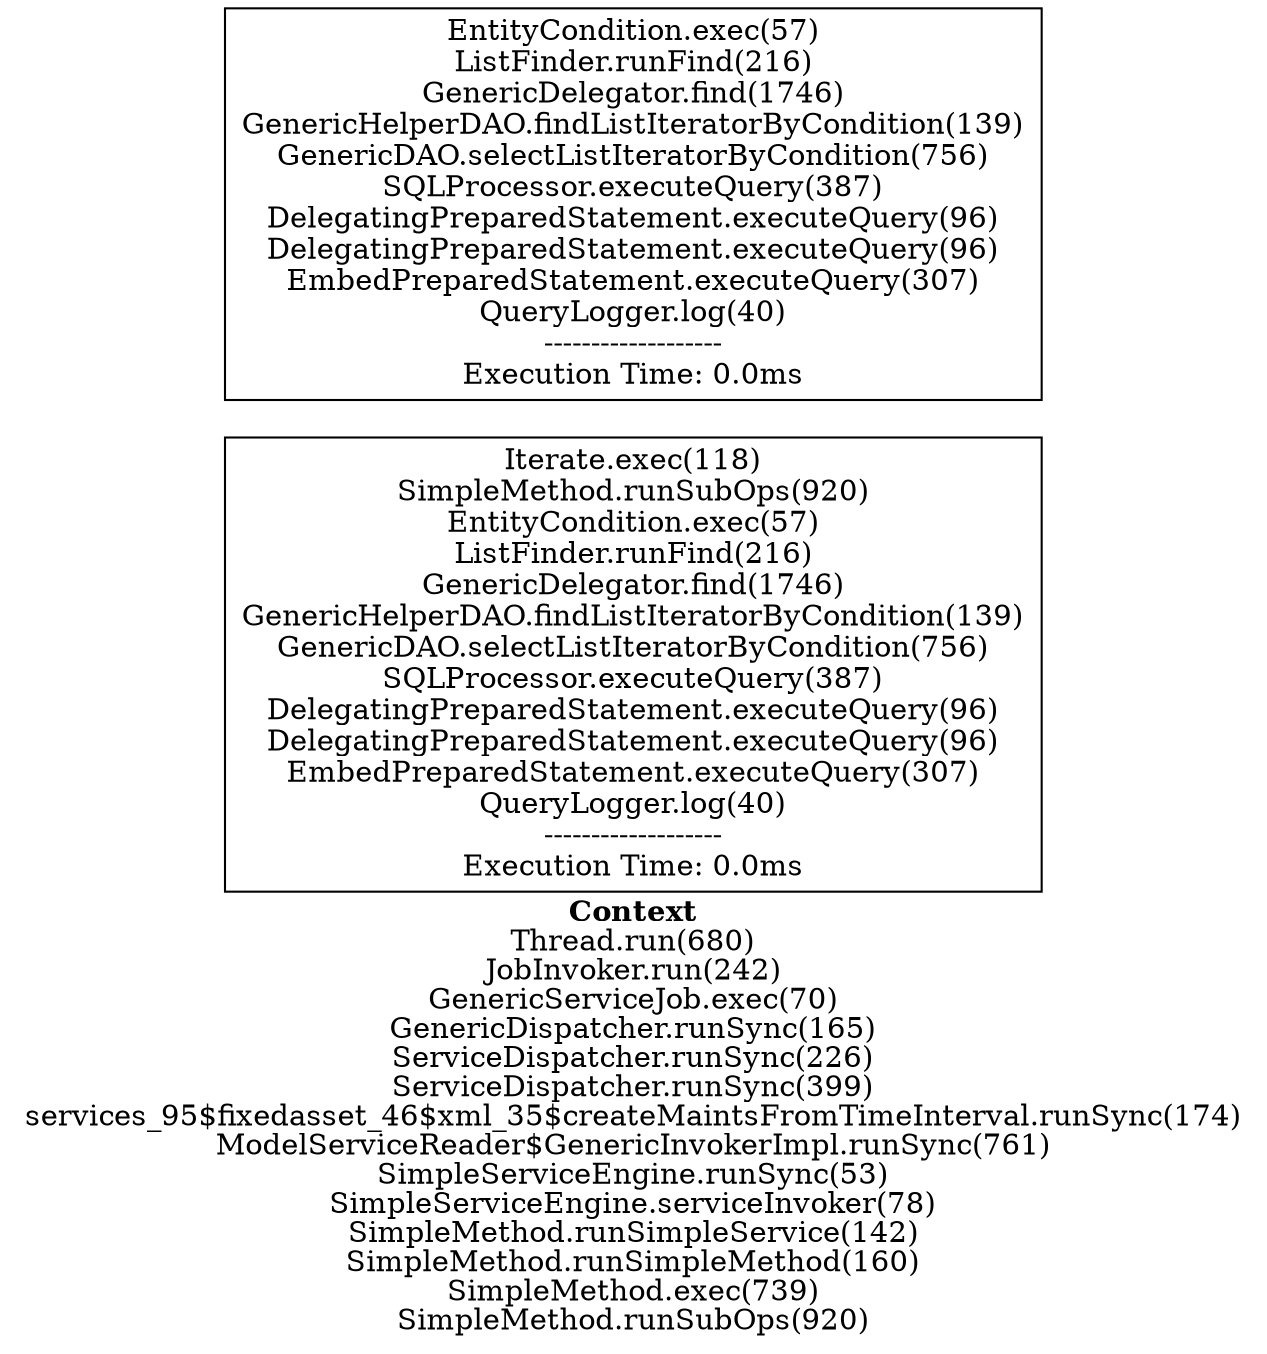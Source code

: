 digraph 757124182 { 
label=<<font face="Times-Bold">Context</font><br/>Thread.run(680)<br/>JobInvoker.run(242)<br/>GenericServiceJob.exec(70)<br/>GenericDispatcher.runSync(165)<br/>ServiceDispatcher.runSync(226)<br/>ServiceDispatcher.runSync(399)<br/>services_95$fixedasset_46$xml_35$createMaintsFromTimeInterval.runSync(174)<br/>ModelServiceReader$GenericInvokerImpl.runSync(761)<br/>SimpleServiceEngine.runSync(53)<br/>SimpleServiceEngine.serviceInvoker(78)<br/>SimpleMethod.runSimpleService(142)<br/>SimpleMethod.runSimpleMethod(160)<br/>SimpleMethod.exec(739)<br/>SimpleMethod.runSubOps(920)>;rankdir=RL;
1 [label="Iterate.exec(118)\nSimpleMethod.runSubOps(920)\nEntityCondition.exec(57)\nListFinder.runFind(216)\nGenericDelegator.find(1746)\nGenericHelperDAO.findListIteratorByCondition(139)\nGenericDAO.selectListIteratorByCondition(756)\nSQLProcessor.executeQuery(387)\nDelegatingPreparedStatement.executeQuery(96)\nDelegatingPreparedStatement.executeQuery(96)\nEmbedPreparedStatement.executeQuery(307)\nQueryLogger.log(40)\n-------------------\nExecution Time: 0.0ms\n", shape=box];
2 [label="EntityCondition.exec(57)\nListFinder.runFind(216)\nGenericDelegator.find(1746)\nGenericHelperDAO.findListIteratorByCondition(139)\nGenericDAO.selectListIteratorByCondition(756)\nSQLProcessor.executeQuery(387)\nDelegatingPreparedStatement.executeQuery(96)\nDelegatingPreparedStatement.executeQuery(96)\nEmbedPreparedStatement.executeQuery(307)\nQueryLogger.log(40)\n-------------------\nExecution Time: 0.0ms\n", shape=box];
}

